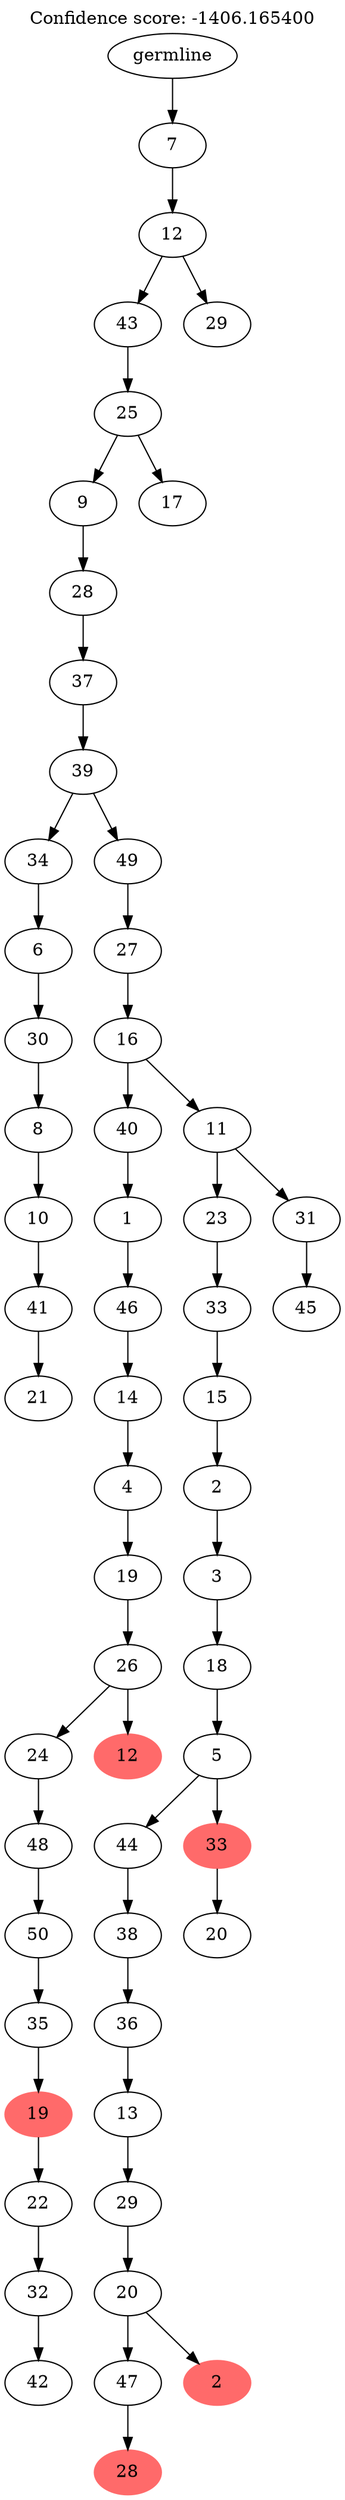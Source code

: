 digraph g {
	"55" -> "56";
	"56" [label="21"];
	"54" -> "55";
	"55" [label="41"];
	"53" -> "54";
	"54" [label="10"];
	"52" -> "53";
	"53" [label="8"];
	"51" -> "52";
	"52" [label="30"];
	"50" -> "51";
	"51" [label="6"];
	"48" -> "49";
	"49" [label="42"];
	"47" -> "48";
	"48" [label="32"];
	"46" -> "47";
	"47" [label="22"];
	"45" -> "46";
	"46" [color=indianred1, style=filled, label="19"];
	"44" -> "45";
	"45" [label="35"];
	"43" -> "44";
	"44" [label="50"];
	"42" -> "43";
	"43" [label="48"];
	"40" -> "41";
	"41" [color=indianred1, style=filled, label="12"];
	"40" -> "42";
	"42" [label="24"];
	"39" -> "40";
	"40" [label="26"];
	"38" -> "39";
	"39" [label="19"];
	"37" -> "38";
	"38" [label="4"];
	"36" -> "37";
	"37" [label="14"];
	"35" -> "36";
	"36" [label="46"];
	"34" -> "35";
	"35" [label="1"];
	"32" -> "33";
	"33" [color=indianred1, style=filled, label="28"];
	"30" -> "31";
	"31" [color=indianred1, style=filled, label="2"];
	"30" -> "32";
	"32" [label="47"];
	"29" -> "30";
	"30" [label="20"];
	"28" -> "29";
	"29" [label="29"];
	"27" -> "28";
	"28" [label="13"];
	"26" -> "27";
	"27" [label="36"];
	"25" -> "26";
	"26" [label="38"];
	"23" -> "24";
	"24" [label="20"];
	"22" -> "23";
	"23" [color=indianred1, style=filled, label="33"];
	"22" -> "25";
	"25" [label="44"];
	"21" -> "22";
	"22" [label="5"];
	"20" -> "21";
	"21" [label="18"];
	"19" -> "20";
	"20" [label="3"];
	"18" -> "19";
	"19" [label="2"];
	"17" -> "18";
	"18" [label="15"];
	"16" -> "17";
	"17" [label="33"];
	"14" -> "15";
	"15" [label="45"];
	"13" -> "14";
	"14" [label="31"];
	"13" -> "16";
	"16" [label="23"];
	"12" -> "13";
	"13" [label="11"];
	"12" -> "34";
	"34" [label="40"];
	"11" -> "12";
	"12" [label="16"];
	"10" -> "11";
	"11" [label="27"];
	"9" -> "10";
	"10" [label="49"];
	"9" -> "50";
	"50" [label="34"];
	"8" -> "9";
	"9" [label="39"];
	"7" -> "8";
	"8" [label="37"];
	"6" -> "7";
	"7" [label="28"];
	"4" -> "5";
	"5" [label="17"];
	"4" -> "6";
	"6" [label="9"];
	"3" -> "4";
	"4" [label="25"];
	"2" -> "3";
	"3" [label="43"];
	"2" -> "57";
	"57" [label="29"];
	"1" -> "2";
	"2" [label="12"];
	"0" -> "1";
	"1" [label="7"];
	"0" [label="germline"];
	labelloc="t";
	label="Confidence score: -1406.165400";
}
